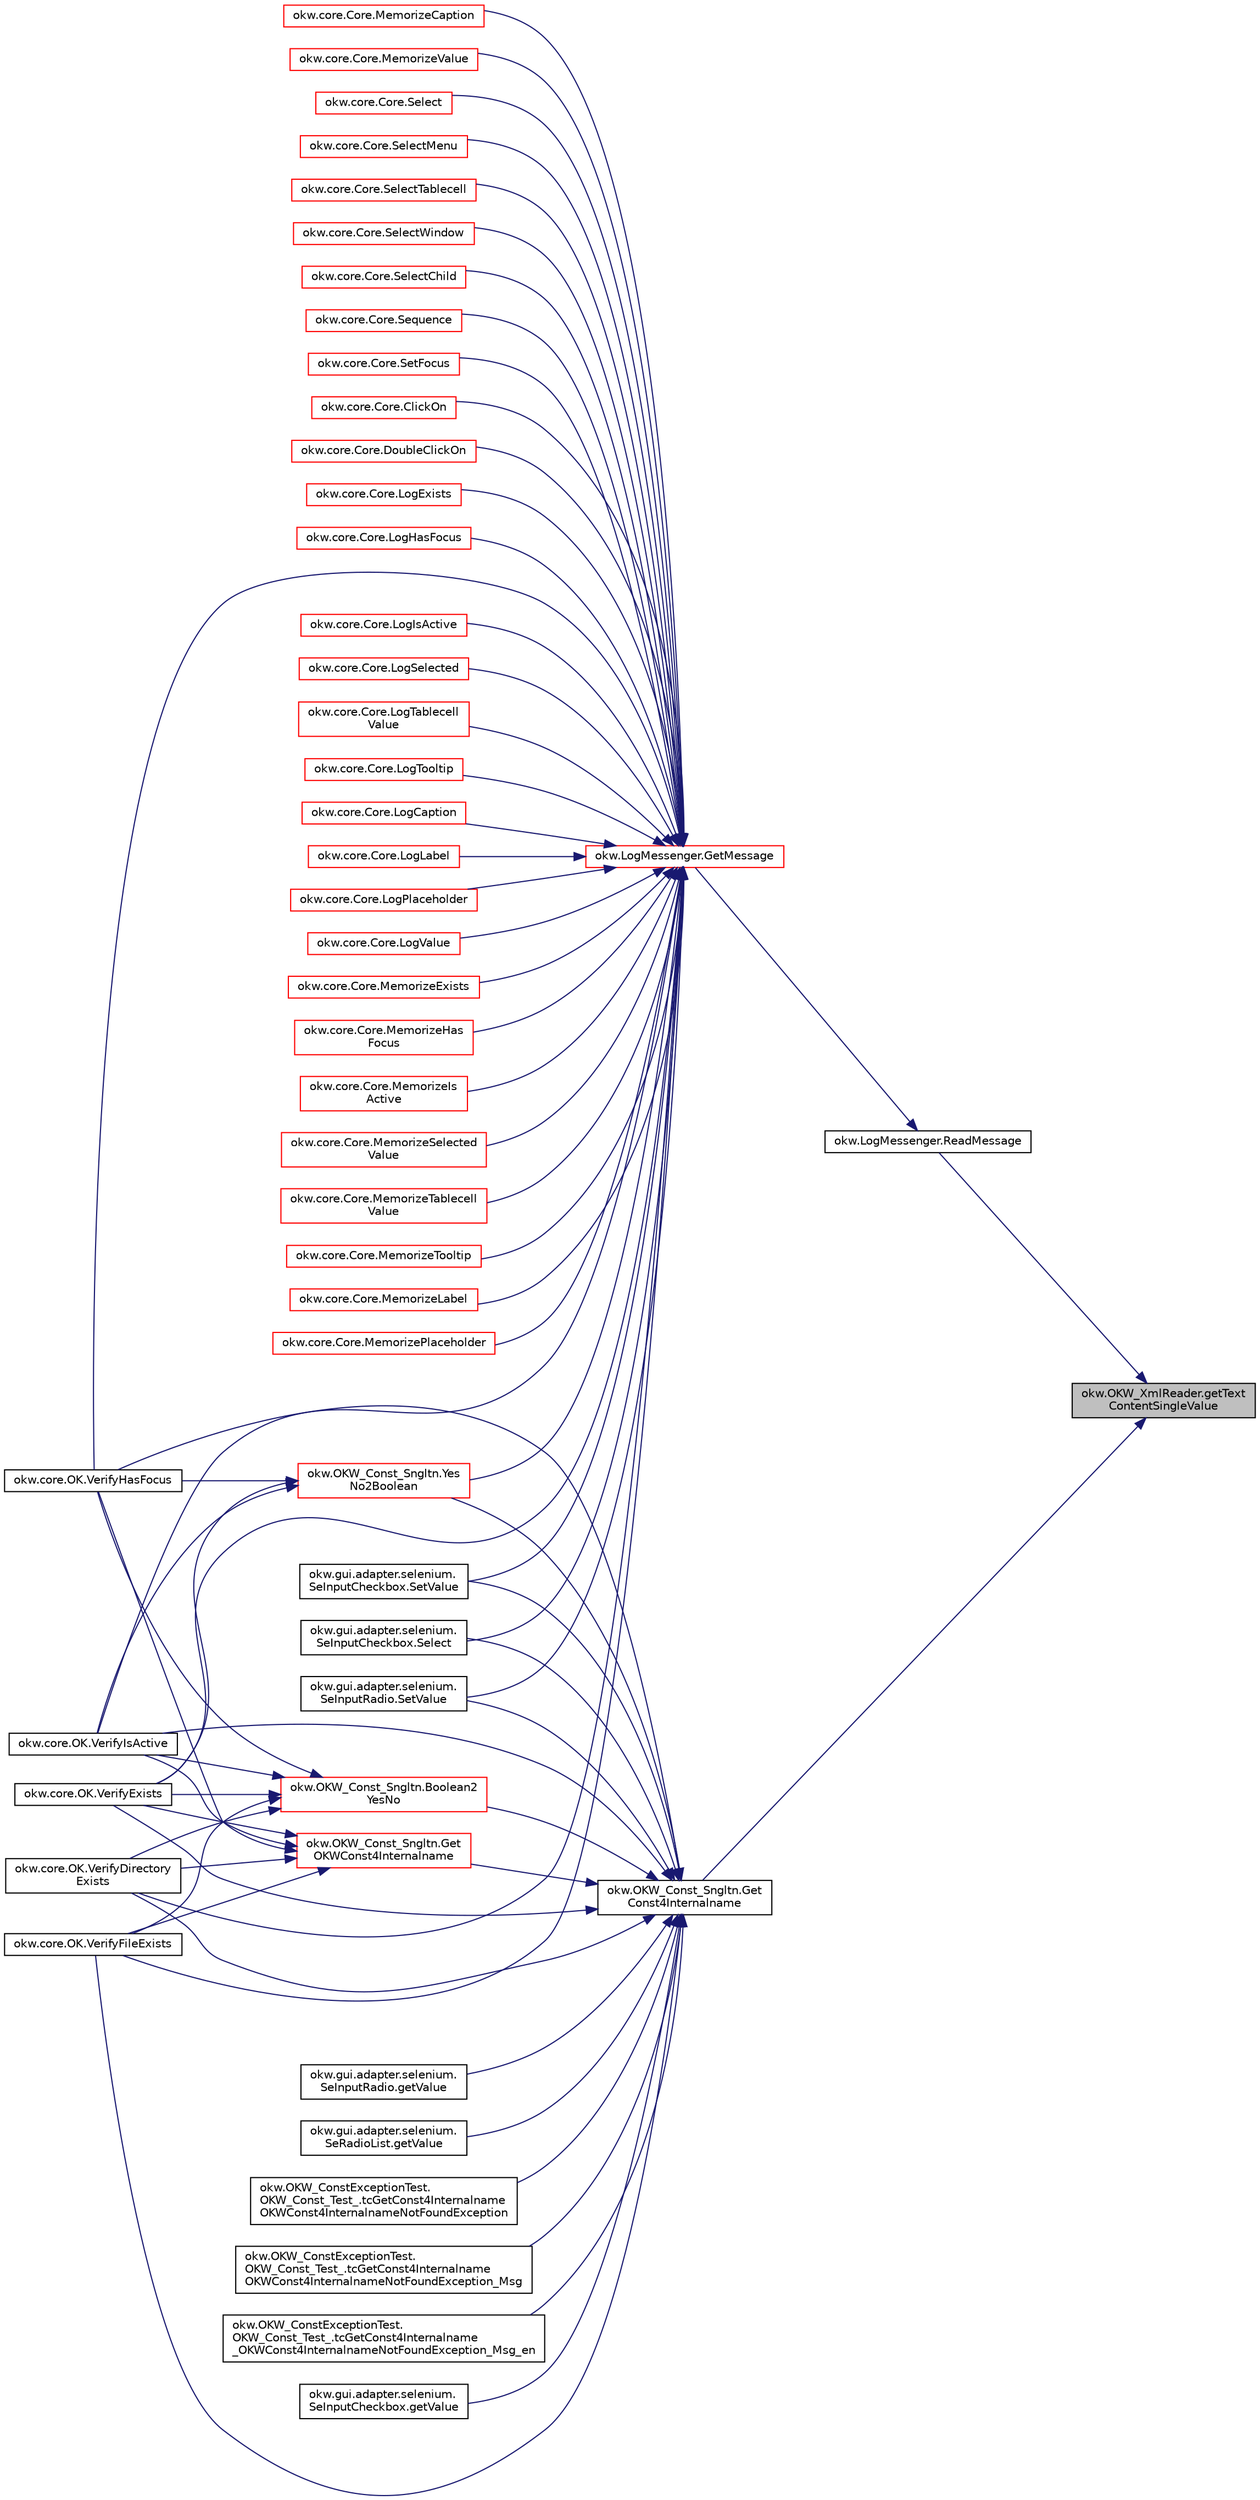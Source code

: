 digraph "okw.OKW_XmlReader.getTextContentSingleValue"
{
 // INTERACTIVE_SVG=YES
 // LATEX_PDF_SIZE
  edge [fontname="Helvetica",fontsize="10",labelfontname="Helvetica",labelfontsize="10"];
  node [fontname="Helvetica",fontsize="10",shape=record];
  rankdir="RL";
  Node3 [label="okw.OKW_XmlReader.getText\lContentSingleValue",height=0.2,width=0.4,color="black", fillcolor="grey75", style="filled", fontcolor="black",tooltip="Lies den TextContent eines Tag."];
  Node3 -> Node4 [dir="back",color="midnightblue",fontsize="10",style="solid",fontname="Helvetica"];
  Node4 [label="okw.LogMessenger.ReadMessage",height=0.2,width=0.4,color="black", fillcolor="white", style="filled",URL="$classokw_1_1_log_messenger.html#a530cd6ab82ec82a04206a2e976ec06e3",tooltip="Interne Kernfunktion holt die Log-Meldung mit Platzhaltern aus der XML-Datei."];
  Node4 -> Node5 [dir="back",color="midnightblue",fontsize="10",style="solid",fontname="Helvetica"];
  Node5 [label="okw.LogMessenger.GetMessage",height=0.2,width=0.4,color="red", fillcolor="white", style="filled",URL="$classokw_1_1_log_messenger.html#af225d1f037d47b3b085175c09d78bdd2",tooltip="Holt die Log-Meldung für MethodeNmae/Textkey ohne weitere Parameter."];
  Node5 -> Node6 [dir="back",color="midnightblue",fontsize="10",style="solid",fontname="Helvetica"];
  Node6 [label="okw.core.Core.ClickOn",height=0.2,width=0.4,color="red", fillcolor="white", style="filled",URL="$classokw_1_1core_1_1_core.html#a3e601b16ed5c18b3daa279cf61044504",tooltip="Klickt auf das gegebene Objekt."];
  Node5 -> Node23 [dir="back",color="midnightblue",fontsize="10",style="solid",fontname="Helvetica"];
  Node23 [label="okw.core.Core.DoubleClickOn",height=0.2,width=0.4,color="red", fillcolor="white", style="filled",URL="$classokw_1_1core_1_1_core.html#ac282376df171a9d2d62bfe2f5a624cb2",tooltip="Führt ein Doppelklick auf das gegebene GUI-Objekt aus."];
  Node5 -> Node31 [dir="back",color="midnightblue",fontsize="10",style="solid",fontname="Helvetica"];
  Node31 [label="okw.core.Core.LogExists",height=0.2,width=0.4,color="red", fillcolor="white", style="filled",URL="$classokw_1_1core_1_1_core.html#a40b3422362c40854e75c069250a9c964",tooltip="Gibt die Existenz eines GUI-Objektes mit YES/NO in den Testergebnissen aus."];
  Node5 -> Node44 [dir="back",color="midnightblue",fontsize="10",style="solid",fontname="Helvetica"];
  Node44 [label="okw.core.Core.LogHasFocus",height=0.2,width=0.4,color="red", fillcolor="white", style="filled",URL="$classokw_1_1core_1_1_core.html#a03c5ee5ec358b422d897b56c095d2613",tooltip="Dokumentiert den Fokus-Status des gegebenen Objekts."];
  Node5 -> Node54 [dir="back",color="midnightblue",fontsize="10",style="solid",fontname="Helvetica"];
  Node54 [label="okw.core.Core.LogIsActive",height=0.2,width=0.4,color="red", fillcolor="white", style="filled",URL="$classokw_1_1core_1_1_core.html#a50d5ec463eec7315aecc7a2f3d1bb6e9",tooltip="Dokumentiert den Status des gegebenen Objekts."];
  Node5 -> Node66 [dir="back",color="midnightblue",fontsize="10",style="solid",fontname="Helvetica"];
  Node66 [label="okw.core.Core.LogSelected",height=0.2,width=0.4,color="red", fillcolor="white", style="filled",URL="$classokw_1_1core_1_1_core.html#a7d2e15f017823e0df6c45fe7fe8251c0",tooltip="Dokumentiert den markierten Text des gegebenen Objekts."];
  Node5 -> Node69 [dir="back",color="midnightblue",fontsize="10",style="solid",fontname="Helvetica"];
  Node69 [label="okw.core.Core.LogTablecell\lValue",height=0.2,width=0.4,color="red", fillcolor="white", style="filled",URL="$classokw_1_1core_1_1_core.html#ad33d08973ab4bfdc740acd14aa20364f",tooltip="Dokumentiert den Wert der ausgewählten Zelle."];
  Node5 -> Node72 [dir="back",color="midnightblue",fontsize="10",style="solid",fontname="Helvetica"];
  Node72 [label="okw.core.Core.LogTooltip",height=0.2,width=0.4,color="red", fillcolor="white", style="filled",URL="$classokw_1_1core_1_1_core.html#a865a6eab7d2b9fe768ac92e0b6272af8",tooltip="Dokumentiert die Kurzinfo zu einem Werkzeug des gegebenen Objekts."];
  Node5 -> Node83 [dir="back",color="midnightblue",fontsize="10",style="solid",fontname="Helvetica"];
  Node83 [label="okw.core.Core.LogCaption",height=0.2,width=0.4,color="red", fillcolor="white", style="filled",URL="$classokw_1_1core_1_1_core.html#a0aa220ef8efe2df075093c4eb2a08212",tooltip="Gibt die Caption eines GUI-Objektes in den Testergebnissen aus."];
  Node5 -> Node88 [dir="back",color="midnightblue",fontsize="10",style="solid",fontname="Helvetica"];
  Node88 [label="okw.core.Core.LogLabel",height=0.2,width=0.4,color="red", fillcolor="white", style="filled",URL="$classokw_1_1core_1_1_core.html#a6d1157e91ec02c1f765d015ed03428b6",tooltip="Gibt den Wert des Etikette/Label in der Logdatei aus."];
  Node5 -> Node96 [dir="back",color="midnightblue",fontsize="10",style="solid",fontname="Helvetica"];
  Node96 [label="okw.core.Core.LogPlaceholder",height=0.2,width=0.4,color="red", fillcolor="white", style="filled",URL="$classokw_1_1core_1_1_core.html#ab6f01d1c8bf15af8c993fe11acc58d59",tooltip="Gibt den Wert des Platzhalters in der Logdatei aus."];
  Node5 -> Node102 [dir="back",color="midnightblue",fontsize="10",style="solid",fontname="Helvetica"];
  Node102 [label="okw.core.Core.LogValue",height=0.2,width=0.4,color="red", fillcolor="white", style="filled",URL="$classokw_1_1core_1_1_core.html#a9087a6954326ab2e0ec251a875b58496",tooltip="Dokumentiert den Standartwert eines Objekts."];
  Node5 -> Node113 [dir="back",color="midnightblue",fontsize="10",style="solid",fontname="Helvetica"];
  Node113 [label="okw.core.Core.MemorizeExists",height=0.2,width=0.4,color="red", fillcolor="white", style="filled",URL="$classokw_1_1core_1_1_core.html#aa658863b5193d66b93b5e71ad3785e47",tooltip="Merkt sich den aktuell existierenden Zustand des Objekts."];
  Node5 -> Node128 [dir="back",color="midnightblue",fontsize="10",style="solid",fontname="Helvetica"];
  Node128 [label="okw.core.Core.MemorizeHas\lFocus",height=0.2,width=0.4,color="red", fillcolor="white", style="filled",URL="$classokw_1_1core_1_1_core.html#af476a6399f7554f11a332d521fa4957e",tooltip="Keine Beschreibung zu \"MemorizeHasFocus\" verfügbar."];
  Node5 -> Node141 [dir="back",color="midnightblue",fontsize="10",style="solid",fontname="Helvetica"];
  Node141 [label="okw.core.Core.MemorizeIs\lActive",height=0.2,width=0.4,color="red", fillcolor="white", style="filled",URL="$classokw_1_1core_1_1_core.html#a69fb76c04f4cfaa44b65f5477768455c",tooltip="Merkt sich den Zustand des gegebenen Objekts."];
  Node5 -> Node154 [dir="back",color="midnightblue",fontsize="10",style="solid",fontname="Helvetica"];
  Node154 [label="okw.core.Core.MemorizeSelected\lValue",height=0.2,width=0.4,color="red", fillcolor="white", style="filled",URL="$classokw_1_1core_1_1_core.html#ae13536308d66e68f25d673af7fec2d2b",tooltip="Keine Beschreibung zu \"MemorizeSelectedValue\" verfügbar."];
  Node5 -> Node160 [dir="back",color="midnightblue",fontsize="10",style="solid",fontname="Helvetica"];
  Node160 [label="okw.core.Core.MemorizeTablecell\lValue",height=0.2,width=0.4,color="red", fillcolor="white", style="filled",URL="$classokw_1_1core_1_1_core.html#a67a1a2afd49b3f0e696f86e78a599c4b",tooltip="Merkt sich den Wert der gegebenen Zelle in der Tabelle."];
  Node5 -> Node167 [dir="back",color="midnightblue",fontsize="10",style="solid",fontname="Helvetica"];
  Node167 [label="okw.core.Core.MemorizeTooltip",height=0.2,width=0.4,color="red", fillcolor="white", style="filled",URL="$classokw_1_1core_1_1_core.html#a394fc596a02f7af416f4505a788301c1",tooltip="Dokumentiert den Tooltip-Text (Kurzinformation) des gegebenen Objekts."];
  Node5 -> Node183 [dir="back",color="midnightblue",fontsize="10",style="solid",fontname="Helvetica"];
  Node183 [label="okw.core.Core.MemorizeLabel",height=0.2,width=0.4,color="red", fillcolor="white", style="filled",URL="$classokw_1_1core_1_1_core.html#a85d56eaf394a4e6a0f67979e5d3c58fa",tooltip="Speirchert den aktuellen Wert der Etikette, und legt diesen unter fpsMemKeyName ab."];
  Node5 -> Node197 [dir="back",color="midnightblue",fontsize="10",style="solid",fontname="Helvetica"];
  Node197 [label="okw.core.Core.MemorizePlaceholder",height=0.2,width=0.4,color="red", fillcolor="white", style="filled",URL="$classokw_1_1core_1_1_core.html#a5f007ae79e3d319dd205ac60a060e16b",tooltip="Speirchert den aktuellen Wert der Platzhalters, und legt diesen unter fpsMemKeyName ab."];
  Node5 -> Node206 [dir="back",color="midnightblue",fontsize="10",style="solid",fontname="Helvetica"];
  Node206 [label="okw.core.Core.MemorizeCaption",height=0.2,width=0.4,color="red", fillcolor="white", style="filled",URL="$classokw_1_1core_1_1_core.html#a45d00018ce652231985a88ca26d34da7",tooltip="Keine Beschreibung zu \"MemorizeCaption\" verfügbar."];
  Node5 -> Node213 [dir="back",color="midnightblue",fontsize="10",style="solid",fontname="Helvetica"];
  Node213 [label="okw.core.Core.MemorizeValue",height=0.2,width=0.4,color="red", fillcolor="white", style="filled",URL="$classokw_1_1core_1_1_core.html#ac8440162926bfc169ee483bd7f860117",tooltip="Merkt sich den Standartwert eines Objekts."];
  Node5 -> Node229 [dir="back",color="midnightblue",fontsize="10",style="solid",fontname="Helvetica"];
  Node229 [label="okw.core.Core.Select",height=0.2,width=0.4,color="red", fillcolor="white", style="filled",URL="$classokw_1_1core_1_1_core.html#af118e712145af544f4045c3bf636311b",tooltip="Auswahl aller Zeilen einer Liste/Tabelle, welche die gegebenen Daten enthalten."];
  Node5 -> Node249 [dir="back",color="midnightblue",fontsize="10",style="solid",fontname="Helvetica"];
  Node249 [label="okw.core.Core.SelectMenu",height=0.2,width=0.4,color="red", fillcolor="white", style="filled",URL="$classokw_1_1core_1_1_core.html#ad456e1c840aa697b44843afd9fefa8e2",tooltip="Wählt den gegebenen Menü-Eintrag aus."];
  Node5 -> Node270 [dir="back",color="midnightblue",fontsize="10",style="solid",fontname="Helvetica"];
  Node270 [label="okw.core.Core.SelectTablecell",height=0.2,width=0.4,color="red", fillcolor="white", style="filled",URL="$classokw_1_1core_1_1_core.html#a02e398b0aa11815b25b1471e4ce2795e",tooltip="Wählt die gegebene Tabellenzelle aus."];
  Node5 -> Node273 [dir="back",color="midnightblue",fontsize="10",style="solid",fontname="Helvetica"];
  Node273 [label="okw.core.Core.SelectWindow",height=0.2,width=0.4,color="red", fillcolor="white", style="filled",URL="$classokw_1_1core_1_1_core.html#a6a68660eb5e34965522896e2a5c48314",tooltip="Setzt den Kontext auf das gegebene Fenster."];
  Node5 -> Node876 [dir="back",color="midnightblue",fontsize="10",style="solid",fontname="Helvetica"];
  Node876 [label="okw.core.Core.SelectChild",height=0.2,width=0.4,color="red", fillcolor="white", style="filled",URL="$classokw_1_1core_1_1_core.html#a7289e7dad7d13ac4f97a7ad278663651",tooltip="Setzt den Wert von SELECTEDCHILD auf den Wert von FN."];
  Node5 -> Node878 [dir="back",color="midnightblue",fontsize="10",style="solid",fontname="Helvetica"];
  Node878 [label="okw.core.Core.Sequence",height=0.2,width=0.4,color="red", fillcolor="white", style="filled",URL="$classokw_1_1core_1_1_core.html#ab0cd601b3ec8b8e20755ed24a3d8680b",tooltip="Ruft die Sequenz eines Fensters auf."];
  Node5 -> Node880 [dir="back",color="midnightblue",fontsize="10",style="solid",fontname="Helvetica"];
  Node880 [label="okw.core.Core.SetFocus",height=0.2,width=0.4,color="red", fillcolor="white", style="filled",URL="$classokw_1_1core_1_1_core.html#a343aac009274a866520db97ec9cc793a",tooltip="Setzt den Fokus auf das gegebene Fensterobjekt."];
  Node5 -> Node1036 [dir="back",color="midnightblue",fontsize="10",style="solid",fontname="Helvetica"];
  Node1036 [label="okw.core.OK.VerifyExists",height=0.2,width=0.4,color="black", fillcolor="white", style="filled",URL="$classokw_1_1core_1_1_o_k.html#a9785853231d70946dcbbfcd44b509c25",tooltip="Prüft, ob das gegebene Objekt existiert."];
  Node5 -> Node1037 [dir="back",color="midnightblue",fontsize="10",style="solid",fontname="Helvetica"];
  Node1037 [label="okw.core.OK.VerifyHasFocus",height=0.2,width=0.4,color="black", fillcolor="white", style="filled",URL="$classokw_1_1core_1_1_o_k.html#a4950117cbe9cd2b769ae529bbdc1f897",tooltip="Vergleicht den Fokus-Zustand des gegebenen Objekts mit dem erwarteten Wert."];
  Node5 -> Node1038 [dir="back",color="midnightblue",fontsize="10",style="solid",fontname="Helvetica"];
  Node1038 [label="okw.core.OK.VerifyIsActive",height=0.2,width=0.4,color="black", fillcolor="white", style="filled",URL="$classokw_1_1core_1_1_o_k.html#a071aec5319238e209cfc6f1434ea13e8",tooltip="copydoc IOKW_State::VerifyHasFocus(String,String)"];
  Node5 -> Node1059 [dir="back",color="midnightblue",fontsize="10",style="solid",fontname="Helvetica"];
  Node1059 [label="okw.core.OK.VerifyFileExists",height=0.2,width=0.4,color="black", fillcolor="white", style="filled",URL="$classokw_1_1core_1_1_o_k.html#a8afdd9c8a47dc54aced5cce6226678ad",tooltip="Prüft, ob die gegebene Datei existiert."];
  Node5 -> Node1060 [dir="back",color="midnightblue",fontsize="10",style="solid",fontname="Helvetica"];
  Node1060 [label="okw.core.OK.VerifyDirectory\lExists",height=0.2,width=0.4,color="black", fillcolor="white", style="filled",URL="$classokw_1_1core_1_1_o_k.html#aeec97e6090b2d4140c5961d81700b5cf",tooltip="Prüft, ob das gegebene Verzeichnis existiert."];
  Node5 -> Node1098 [dir="back",color="midnightblue",fontsize="10",style="solid",fontname="Helvetica"];
  Node1098 [label="okw.OKW_Const_Sngltn.Yes\lNo2Boolean",height=0.2,width=0.4,color="red", fillcolor="white", style="filled",URL="$classokw_1_1_o_k_w___const___sngltn.html#a99d340fb7556d8b20de03fbf1da17d77",tooltip="Konvertiert sprachabhängig Ja/Nein zu einem Booleanean Wert (Wahr/Falsch)."];
  Node1098 -> Node1036 [dir="back",color="midnightblue",fontsize="10",style="solid",fontname="Helvetica"];
  Node1098 -> Node1037 [dir="back",color="midnightblue",fontsize="10",style="solid",fontname="Helvetica"];
  Node1098 -> Node1038 [dir="back",color="midnightblue",fontsize="10",style="solid",fontname="Helvetica"];
  Node5 -> Node1121 [dir="back",color="midnightblue",fontsize="10",style="solid",fontname="Helvetica"];
  Node1121 [label="okw.gui.adapter.selenium.\lSeInputCheckbox.SetValue",height=0.2,width=0.4,color="black", fillcolor="white", style="filled",URL="$classokw_1_1gui_1_1adapter_1_1selenium_1_1_se_input_checkbox.html#ae11a49c881f65456d65abd1b3ddf8de7",tooltip=" "];
  Node5 -> Node1122 [dir="back",color="midnightblue",fontsize="10",style="solid",fontname="Helvetica"];
  Node1122 [label="okw.gui.adapter.selenium.\lSeInputCheckbox.Select",height=0.2,width=0.4,color="black", fillcolor="white", style="filled",URL="$classokw_1_1gui_1_1adapter_1_1selenium_1_1_se_input_checkbox.html#a37d7733b7807cf4daade07461a506146",tooltip="Erlaubte Werte sind sprachabhängig CHECKED/UNCHECKED."];
  Node5 -> Node1124 [dir="back",color="midnightblue",fontsize="10",style="solid",fontname="Helvetica"];
  Node1124 [label="okw.gui.adapter.selenium.\lSeInputRadio.SetValue",height=0.2,width=0.4,color="black", fillcolor="white", style="filled",URL="$classokw_1_1gui_1_1adapter_1_1selenium_1_1_se_input_radio.html#a7dce83be09a4af05f50b0e74aa9d27f7",tooltip="Ein SeInputButton IstkeinMenüobject! -> OKWFrameObjectMethodNotImplemented Auslösen!"];
  Node3 -> Node1208 [dir="back",color="midnightblue",fontsize="10",style="solid",fontname="Helvetica"];
  Node1208 [label="okw.OKW_Const_Sngltn.Get\lConst4Internalname",height=0.2,width=0.4,color="black", fillcolor="white", style="filled",URL="$classokw_1_1_o_k_w___const___sngltn.html#a51cde06bf07e855ba4d69ff36b9a27f7",tooltip="Methode ermittelt für Internalname und der aktuell eingestellten Sprache den Wert für Const."];
  Node1208 -> Node1036 [dir="back",color="midnightblue",fontsize="10",style="solid",fontname="Helvetica"];
  Node1208 -> Node1037 [dir="back",color="midnightblue",fontsize="10",style="solid",fontname="Helvetica"];
  Node1208 -> Node1038 [dir="back",color="midnightblue",fontsize="10",style="solid",fontname="Helvetica"];
  Node1208 -> Node1059 [dir="back",color="midnightblue",fontsize="10",style="solid",fontname="Helvetica"];
  Node1208 -> Node1060 [dir="back",color="midnightblue",fontsize="10",style="solid",fontname="Helvetica"];
  Node1208 -> Node1209 [dir="back",color="midnightblue",fontsize="10",style="solid",fontname="Helvetica"];
  Node1209 [label="okw.OKW_Const_Sngltn.Boolean2\lYesNo",height=0.2,width=0.4,color="red", fillcolor="white", style="filled",URL="$classokw_1_1_o_k_w___const___sngltn.html#afc1c3325b8bede60aa50b1d5ebfdddf1",tooltip="Konvertiert WAHR/FALSCH (true/false) sprachabhängig nach \"Ja\"/\"Nein\" (Yes/No)"];
  Node1209 -> Node1036 [dir="back",color="midnightblue",fontsize="10",style="solid",fontname="Helvetica"];
  Node1209 -> Node1037 [dir="back",color="midnightblue",fontsize="10",style="solid",fontname="Helvetica"];
  Node1209 -> Node1038 [dir="back",color="midnightblue",fontsize="10",style="solid",fontname="Helvetica"];
  Node1209 -> Node1059 [dir="back",color="midnightblue",fontsize="10",style="solid",fontname="Helvetica"];
  Node1209 -> Node1060 [dir="back",color="midnightblue",fontsize="10",style="solid",fontname="Helvetica"];
  Node1208 -> Node1210 [dir="back",color="midnightblue",fontsize="10",style="solid",fontname="Helvetica"];
  Node1210 [label="okw.OKW_Const_Sngltn.Get\lOKWConst4Internalname",height=0.2,width=0.4,color="red", fillcolor="white", style="filled",URL="$classokw_1_1_o_k_w___const___sngltn.html#a02c05c79f7ea6e862a81a64ce23941fd",tooltip="Methode ermittelt für Internalname und der aktuell eingestellten Sprache den Wert für OKWConst."];
  Node1210 -> Node1036 [dir="back",color="midnightblue",fontsize="10",style="solid",fontname="Helvetica"];
  Node1210 -> Node1037 [dir="back",color="midnightblue",fontsize="10",style="solid",fontname="Helvetica"];
  Node1210 -> Node1038 [dir="back",color="midnightblue",fontsize="10",style="solid",fontname="Helvetica"];
  Node1210 -> Node1059 [dir="back",color="midnightblue",fontsize="10",style="solid",fontname="Helvetica"];
  Node1210 -> Node1060 [dir="back",color="midnightblue",fontsize="10",style="solid",fontname="Helvetica"];
  Node1208 -> Node1098 [dir="back",color="midnightblue",fontsize="10",style="solid",fontname="Helvetica"];
  Node1208 -> Node1217 [dir="back",color="midnightblue",fontsize="10",style="solid",fontname="Helvetica"];
  Node1217 [label="okw.OKW_ConstExceptionTest.\lOKW_Const_Test_.tcGetConst4Internalname\lOKWConst4InternalnameNotFoundException",height=0.2,width=0.4,color="black", fillcolor="white", style="filled",URL="$classokw_1_1_o_k_w___const_exception_test_1_1_o_k_w___const___test__.html#a38c051ccf8e514c727fb9f8cc829c3ec",tooltip="Prüft ob die Exception \"OKWConst4InternalnameNotFoundException\" ausgelöst wird, wenn ein nicht vorhan..."];
  Node1208 -> Node1218 [dir="back",color="midnightblue",fontsize="10",style="solid",fontname="Helvetica"];
  Node1218 [label="okw.OKW_ConstExceptionTest.\lOKW_Const_Test_.tcGetConst4Internalname\lOKWConst4InternalnameNotFoundException_Msg",height=0.2,width=0.4,color="black", fillcolor="white", style="filled",URL="$classokw_1_1_o_k_w___const_exception_test_1_1_o_k_w___const___test__.html#ab77dee6e793d7d532849124ffeea019a",tooltip="Prüft, ob der sprachabhängige Hinweis zu der Exception \"OKWConst4InternalnameNotFoundException\" ausge..."];
  Node1208 -> Node1219 [dir="back",color="midnightblue",fontsize="10",style="solid",fontname="Helvetica"];
  Node1219 [label="okw.OKW_ConstExceptionTest.\lOKW_Const_Test_.tcGetConst4Internalname\l_OKWConst4InternalnameNotFoundException_Msg_en",height=0.2,width=0.4,color="black", fillcolor="white", style="filled",URL="$classokw_1_1_o_k_w___const_exception_test_1_1_o_k_w___const___test__.html#ae988516143f8f62da7febe3e5e1a363d",tooltip="Prüft ob der sprachabhängige Hinweis zu der Exception \"OKWConst4InternalnameNotFoundException\" ausgeg..."];
  Node1208 -> Node1156 [dir="back",color="midnightblue",fontsize="10",style="solid",fontname="Helvetica"];
  Node1156 [label="okw.gui.adapter.selenium.\lSeInputCheckbox.getValue",height=0.2,width=0.4,color="black", fillcolor="white", style="filled",URL="$classokw_1_1gui_1_1adapter_1_1selenium_1_1_se_input_checkbox.html#a19bd403031cbdc003823a7b21c0cf12e",tooltip="Ermittelt/holt den aktuellen Wert der CheckBox."];
  Node1208 -> Node1121 [dir="back",color="midnightblue",fontsize="10",style="solid",fontname="Helvetica"];
  Node1208 -> Node1122 [dir="back",color="midnightblue",fontsize="10",style="solid",fontname="Helvetica"];
  Node1208 -> Node1157 [dir="back",color="midnightblue",fontsize="10",style="solid",fontname="Helvetica"];
  Node1157 [label="okw.gui.adapter.selenium.\lSeInputRadio.getValue",height=0.2,width=0.4,color="black", fillcolor="white", style="filled",URL="$classokw_1_1gui_1_1adapter_1_1selenium_1_1_se_input_radio.html#a065bf42fe3ac6802ebac1bb25099e89a",tooltip="Ermittelt den aktuellen Wert des RadioButtons."];
  Node1208 -> Node1124 [dir="back",color="midnightblue",fontsize="10",style="solid",fontname="Helvetica"];
  Node1208 -> Node1093 [dir="back",color="midnightblue",fontsize="10",style="solid",fontname="Helvetica"];
  Node1093 [label="okw.gui.adapter.selenium.\lSeRadioList.getValue",height=0.2,width=0.4,color="black", fillcolor="white", style="filled",URL="$classokw_1_1gui_1_1adapter_1_1selenium_1_1_se_radio_list.html#a2de5dcb9d606e72dbe9e5a9cbef481ad",tooltip="Ermittelt den textuellen Inhalt des markierten Textes für Prüfewert."];
}
